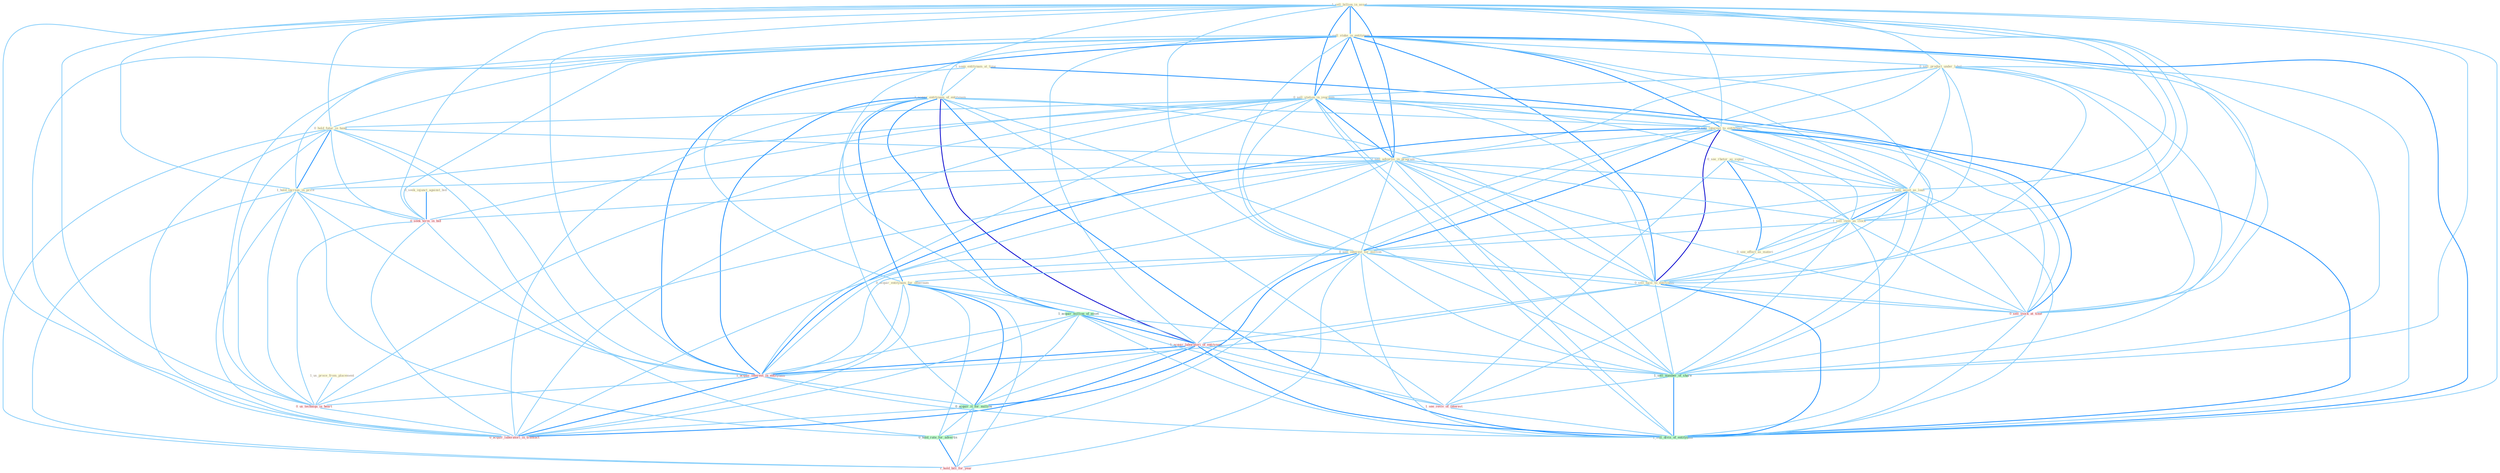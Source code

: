 Graph G{ 
    node
    [shape=polygon,style=filled,width=.5,height=.06,color="#BDFCC9",fixedsize=true,fontsize=4,
    fontcolor="#2f4f4f"];
    {node
    [color="#ffffe0", fontcolor="#8b7d6b"] "1_sell_billion_in_asset " "1_sell_stake_in_entitynam " "1_seen_entitynam_at_time " "0_sell_product_under_label " "0_sell_station_in_yearnum " "1_acquir_entitynam_of_entitynam " "0_hold_futur_in_hand " "0_see_rhetor_as_signal " "1_us_proce_from_placement " "0_sell_interest_to_entitynam " "1_sell_advertis_in_program " "1_sell_asset_as_loan " "1_hold_increas_in_price " "1_sell_item_as_clock " "0_sell_interest_for_million " "0_see_effect_as_materi " "0_seek_injunct_against_bid " "0_sell_facil_to_entitynam " "0_acquir_entitynam_for_othernum "}
{node [color="#fff0f5", fontcolor="#b22222"] "1_acquir_laboratori_of_entitynam " "0_seek_term_in_bid " "1_acquir_interest_in_entitynam " "0_us_techniqu_in_heart " "0_acquir_laboratori_in_transact " "0_sell_stock_at_time " "1_see_reviv_of_interest " "1_hold_bill_for_year "}
edge [color="#B0E2FF"];

	"1_sell_billion_in_asset " -- "1_sell_stake_in_entitynam " [w="2", color="#1e90ff" , len=0.8];
	"1_sell_billion_in_asset " -- "0_sell_product_under_label " [w="1", color="#87cefa" ];
	"1_sell_billion_in_asset " -- "0_sell_station_in_yearnum " [w="2", color="#1e90ff" , len=0.8];
	"1_sell_billion_in_asset " -- "0_hold_futur_in_hand " [w="1", color="#87cefa" ];
	"1_sell_billion_in_asset " -- "0_sell_interest_to_entitynam " [w="1", color="#87cefa" ];
	"1_sell_billion_in_asset " -- "1_sell_advertis_in_program " [w="2", color="#1e90ff" , len=0.8];
	"1_sell_billion_in_asset " -- "1_sell_asset_as_loan " [w="1", color="#87cefa" ];
	"1_sell_billion_in_asset " -- "1_hold_increas_in_price " [w="1", color="#87cefa" ];
	"1_sell_billion_in_asset " -- "1_sell_item_as_clock " [w="1", color="#87cefa" ];
	"1_sell_billion_in_asset " -- "0_sell_interest_for_million " [w="1", color="#87cefa" ];
	"1_sell_billion_in_asset " -- "0_sell_facil_to_entitynam " [w="1", color="#87cefa" ];
	"1_sell_billion_in_asset " -- "1_acquir_million_of_asset " [w="1", color="#87cefa" ];
	"1_sell_billion_in_asset " -- "0_seek_term_in_bid " [w="1", color="#87cefa" ];
	"1_sell_billion_in_asset " -- "1_acquir_interest_in_entitynam " [w="1", color="#87cefa" ];
	"1_sell_billion_in_asset " -- "0_us_techniqu_in_heart " [w="1", color="#87cefa" ];
	"1_sell_billion_in_asset " -- "0_acquir_laboratori_in_transact " [w="1", color="#87cefa" ];
	"1_sell_billion_in_asset " -- "0_sell_stock_at_time " [w="1", color="#87cefa" ];
	"1_sell_billion_in_asset " -- "1_sell_number_of_share " [w="1", color="#87cefa" ];
	"1_sell_billion_in_asset " -- "1_sell_divis_of_entitynam " [w="1", color="#87cefa" ];
	"1_sell_stake_in_entitynam " -- "0_sell_product_under_label " [w="1", color="#87cefa" ];
	"1_sell_stake_in_entitynam " -- "0_sell_station_in_yearnum " [w="2", color="#1e90ff" , len=0.8];
	"1_sell_stake_in_entitynam " -- "1_acquir_entitynam_of_entitynam " [w="1", color="#87cefa" ];
	"1_sell_stake_in_entitynam " -- "0_hold_futur_in_hand " [w="1", color="#87cefa" ];
	"1_sell_stake_in_entitynam " -- "0_sell_interest_to_entitynam " [w="2", color="#1e90ff" , len=0.8];
	"1_sell_stake_in_entitynam " -- "1_sell_advertis_in_program " [w="2", color="#1e90ff" , len=0.8];
	"1_sell_stake_in_entitynam " -- "1_sell_asset_as_loan " [w="1", color="#87cefa" ];
	"1_sell_stake_in_entitynam " -- "1_hold_increas_in_price " [w="1", color="#87cefa" ];
	"1_sell_stake_in_entitynam " -- "1_sell_item_as_clock " [w="1", color="#87cefa" ];
	"1_sell_stake_in_entitynam " -- "0_sell_interest_for_million " [w="1", color="#87cefa" ];
	"1_sell_stake_in_entitynam " -- "0_sell_facil_to_entitynam " [w="2", color="#1e90ff" , len=0.8];
	"1_sell_stake_in_entitynam " -- "1_acquir_laboratori_of_entitynam " [w="1", color="#87cefa" ];
	"1_sell_stake_in_entitynam " -- "0_seek_term_in_bid " [w="1", color="#87cefa" ];
	"1_sell_stake_in_entitynam " -- "1_acquir_interest_in_entitynam " [w="2", color="#1e90ff" , len=0.8];
	"1_sell_stake_in_entitynam " -- "0_us_techniqu_in_heart " [w="1", color="#87cefa" ];
	"1_sell_stake_in_entitynam " -- "0_acquir_laboratori_in_transact " [w="1", color="#87cefa" ];
	"1_sell_stake_in_entitynam " -- "0_sell_stock_at_time " [w="1", color="#87cefa" ];
	"1_sell_stake_in_entitynam " -- "1_sell_number_of_share " [w="1", color="#87cefa" ];
	"1_sell_stake_in_entitynam " -- "1_sell_divis_of_entitynam " [w="2", color="#1e90ff" , len=0.8];
	"1_seen_entitynam_at_time " -- "1_acquir_entitynam_of_entitynam " [w="1", color="#87cefa" ];
	"1_seen_entitynam_at_time " -- "0_acquir_entitynam_for_othernum " [w="1", color="#87cefa" ];
	"1_seen_entitynam_at_time " -- "0_sell_stock_at_time " [w="2", color="#1e90ff" , len=0.8];
	"0_sell_product_under_label " -- "0_sell_station_in_yearnum " [w="1", color="#87cefa" ];
	"0_sell_product_under_label " -- "0_sell_interest_to_entitynam " [w="1", color="#87cefa" ];
	"0_sell_product_under_label " -- "1_sell_advertis_in_program " [w="1", color="#87cefa" ];
	"0_sell_product_under_label " -- "1_sell_asset_as_loan " [w="1", color="#87cefa" ];
	"0_sell_product_under_label " -- "1_sell_item_as_clock " [w="1", color="#87cefa" ];
	"0_sell_product_under_label " -- "0_sell_interest_for_million " [w="1", color="#87cefa" ];
	"0_sell_product_under_label " -- "0_sell_facil_to_entitynam " [w="1", color="#87cefa" ];
	"0_sell_product_under_label " -- "0_sell_stock_at_time " [w="1", color="#87cefa" ];
	"0_sell_product_under_label " -- "1_sell_number_of_share " [w="1", color="#87cefa" ];
	"0_sell_product_under_label " -- "1_sell_divis_of_entitynam " [w="1", color="#87cefa" ];
	"0_sell_station_in_yearnum " -- "0_hold_futur_in_hand " [w="1", color="#87cefa" ];
	"0_sell_station_in_yearnum " -- "0_sell_interest_to_entitynam " [w="1", color="#87cefa" ];
	"0_sell_station_in_yearnum " -- "1_sell_advertis_in_program " [w="2", color="#1e90ff" , len=0.8];
	"0_sell_station_in_yearnum " -- "1_sell_asset_as_loan " [w="1", color="#87cefa" ];
	"0_sell_station_in_yearnum " -- "1_hold_increas_in_price " [w="1", color="#87cefa" ];
	"0_sell_station_in_yearnum " -- "1_sell_item_as_clock " [w="1", color="#87cefa" ];
	"0_sell_station_in_yearnum " -- "0_sell_interest_for_million " [w="1", color="#87cefa" ];
	"0_sell_station_in_yearnum " -- "0_sell_facil_to_entitynam " [w="1", color="#87cefa" ];
	"0_sell_station_in_yearnum " -- "0_seek_term_in_bid " [w="1", color="#87cefa" ];
	"0_sell_station_in_yearnum " -- "1_acquir_interest_in_entitynam " [w="1", color="#87cefa" ];
	"0_sell_station_in_yearnum " -- "0_us_techniqu_in_heart " [w="1", color="#87cefa" ];
	"0_sell_station_in_yearnum " -- "0_acquir_laboratori_in_transact " [w="1", color="#87cefa" ];
	"0_sell_station_in_yearnum " -- "0_sell_stock_at_time " [w="1", color="#87cefa" ];
	"0_sell_station_in_yearnum " -- "1_sell_number_of_share " [w="1", color="#87cefa" ];
	"0_sell_station_in_yearnum " -- "1_sell_divis_of_entitynam " [w="1", color="#87cefa" ];
	"1_acquir_entitynam_of_entitynam " -- "0_sell_interest_to_entitynam " [w="1", color="#87cefa" ];
	"1_acquir_entitynam_of_entitynam " -- "0_sell_facil_to_entitynam " [w="1", color="#87cefa" ];
	"1_acquir_entitynam_of_entitynam " -- "0_acquir_entitynam_for_othernum " [w="2", color="#1e90ff" , len=0.8];
	"1_acquir_entitynam_of_entitynam " -- "1_acquir_million_of_asset " [w="2", color="#1e90ff" , len=0.8];
	"1_acquir_entitynam_of_entitynam " -- "1_acquir_laboratori_of_entitynam " [w="3", color="#0000cd" , len=0.6];
	"1_acquir_entitynam_of_entitynam " -- "1_acquir_interest_in_entitynam " [w="2", color="#1e90ff" , len=0.8];
	"1_acquir_entitynam_of_entitynam " -- "0_acquir_it_for_million " [w="1", color="#87cefa" ];
	"1_acquir_entitynam_of_entitynam " -- "0_acquir_laboratori_in_transact " [w="1", color="#87cefa" ];
	"1_acquir_entitynam_of_entitynam " -- "1_sell_number_of_share " [w="1", color="#87cefa" ];
	"1_acquir_entitynam_of_entitynam " -- "1_see_reviv_of_interest " [w="1", color="#87cefa" ];
	"1_acquir_entitynam_of_entitynam " -- "1_sell_divis_of_entitynam " [w="2", color="#1e90ff" , len=0.8];
	"0_hold_futur_in_hand " -- "1_sell_advertis_in_program " [w="1", color="#87cefa" ];
	"0_hold_futur_in_hand " -- "1_hold_increas_in_price " [w="2", color="#1e90ff" , len=0.8];
	"0_hold_futur_in_hand " -- "0_seek_term_in_bid " [w="1", color="#87cefa" ];
	"0_hold_futur_in_hand " -- "1_acquir_interest_in_entitynam " [w="1", color="#87cefa" ];
	"0_hold_futur_in_hand " -- "0_us_techniqu_in_heart " [w="1", color="#87cefa" ];
	"0_hold_futur_in_hand " -- "0_hold_rate_for_advertis " [w="1", color="#87cefa" ];
	"0_hold_futur_in_hand " -- "0_acquir_laboratori_in_transact " [w="1", color="#87cefa" ];
	"0_hold_futur_in_hand " -- "1_hold_bill_for_year " [w="1", color="#87cefa" ];
	"0_see_rhetor_as_signal " -- "1_sell_asset_as_loan " [w="1", color="#87cefa" ];
	"0_see_rhetor_as_signal " -- "1_sell_item_as_clock " [w="1", color="#87cefa" ];
	"0_see_rhetor_as_signal " -- "0_see_effect_as_materi " [w="2", color="#1e90ff" , len=0.8];
	"0_see_rhetor_as_signal " -- "1_see_reviv_of_interest " [w="1", color="#87cefa" ];
	"1_us_proce_from_placement " -- "0_us_techniqu_in_heart " [w="1", color="#87cefa" ];
	"0_sell_interest_to_entitynam " -- "1_sell_advertis_in_program " [w="1", color="#87cefa" ];
	"0_sell_interest_to_entitynam " -- "1_sell_asset_as_loan " [w="1", color="#87cefa" ];
	"0_sell_interest_to_entitynam " -- "1_sell_item_as_clock " [w="1", color="#87cefa" ];
	"0_sell_interest_to_entitynam " -- "0_sell_interest_for_million " [w="2", color="#1e90ff" , len=0.8];
	"0_sell_interest_to_entitynam " -- "0_sell_facil_to_entitynam " [w="3", color="#0000cd" , len=0.6];
	"0_sell_interest_to_entitynam " -- "1_acquir_laboratori_of_entitynam " [w="1", color="#87cefa" ];
	"0_sell_interest_to_entitynam " -- "1_acquir_interest_in_entitynam " [w="2", color="#1e90ff" , len=0.8];
	"0_sell_interest_to_entitynam " -- "0_sell_stock_at_time " [w="1", color="#87cefa" ];
	"0_sell_interest_to_entitynam " -- "1_sell_number_of_share " [w="1", color="#87cefa" ];
	"0_sell_interest_to_entitynam " -- "1_sell_divis_of_entitynam " [w="2", color="#1e90ff" , len=0.8];
	"1_sell_advertis_in_program " -- "1_sell_asset_as_loan " [w="1", color="#87cefa" ];
	"1_sell_advertis_in_program " -- "1_hold_increas_in_price " [w="1", color="#87cefa" ];
	"1_sell_advertis_in_program " -- "1_sell_item_as_clock " [w="1", color="#87cefa" ];
	"1_sell_advertis_in_program " -- "0_sell_interest_for_million " [w="1", color="#87cefa" ];
	"1_sell_advertis_in_program " -- "0_sell_facil_to_entitynam " [w="1", color="#87cefa" ];
	"1_sell_advertis_in_program " -- "0_seek_term_in_bid " [w="1", color="#87cefa" ];
	"1_sell_advertis_in_program " -- "1_acquir_interest_in_entitynam " [w="1", color="#87cefa" ];
	"1_sell_advertis_in_program " -- "0_us_techniqu_in_heart " [w="1", color="#87cefa" ];
	"1_sell_advertis_in_program " -- "0_acquir_laboratori_in_transact " [w="1", color="#87cefa" ];
	"1_sell_advertis_in_program " -- "0_sell_stock_at_time " [w="1", color="#87cefa" ];
	"1_sell_advertis_in_program " -- "1_sell_number_of_share " [w="1", color="#87cefa" ];
	"1_sell_advertis_in_program " -- "1_sell_divis_of_entitynam " [w="1", color="#87cefa" ];
	"1_sell_asset_as_loan " -- "1_sell_item_as_clock " [w="2", color="#1e90ff" , len=0.8];
	"1_sell_asset_as_loan " -- "0_sell_interest_for_million " [w="1", color="#87cefa" ];
	"1_sell_asset_as_loan " -- "0_see_effect_as_materi " [w="1", color="#87cefa" ];
	"1_sell_asset_as_loan " -- "0_sell_facil_to_entitynam " [w="1", color="#87cefa" ];
	"1_sell_asset_as_loan " -- "0_sell_stock_at_time " [w="1", color="#87cefa" ];
	"1_sell_asset_as_loan " -- "1_sell_number_of_share " [w="1", color="#87cefa" ];
	"1_sell_asset_as_loan " -- "1_sell_divis_of_entitynam " [w="1", color="#87cefa" ];
	"1_hold_increas_in_price " -- "0_seek_term_in_bid " [w="1", color="#87cefa" ];
	"1_hold_increas_in_price " -- "1_acquir_interest_in_entitynam " [w="1", color="#87cefa" ];
	"1_hold_increas_in_price " -- "0_us_techniqu_in_heart " [w="1", color="#87cefa" ];
	"1_hold_increas_in_price " -- "0_hold_rate_for_advertis " [w="1", color="#87cefa" ];
	"1_hold_increas_in_price " -- "0_acquir_laboratori_in_transact " [w="1", color="#87cefa" ];
	"1_hold_increas_in_price " -- "1_hold_bill_for_year " [w="1", color="#87cefa" ];
	"1_sell_item_as_clock " -- "0_sell_interest_for_million " [w="1", color="#87cefa" ];
	"1_sell_item_as_clock " -- "0_see_effect_as_materi " [w="1", color="#87cefa" ];
	"1_sell_item_as_clock " -- "0_sell_facil_to_entitynam " [w="1", color="#87cefa" ];
	"1_sell_item_as_clock " -- "0_sell_stock_at_time " [w="1", color="#87cefa" ];
	"1_sell_item_as_clock " -- "1_sell_number_of_share " [w="1", color="#87cefa" ];
	"1_sell_item_as_clock " -- "1_sell_divis_of_entitynam " [w="1", color="#87cefa" ];
	"0_sell_interest_for_million " -- "0_sell_facil_to_entitynam " [w="1", color="#87cefa" ];
	"0_sell_interest_for_million " -- "0_acquir_entitynam_for_othernum " [w="1", color="#87cefa" ];
	"0_sell_interest_for_million " -- "1_acquir_interest_in_entitynam " [w="1", color="#87cefa" ];
	"0_sell_interest_for_million " -- "0_acquir_it_for_million " [w="2", color="#1e90ff" , len=0.8];
	"0_sell_interest_for_million " -- "0_hold_rate_for_advertis " [w="1", color="#87cefa" ];
	"0_sell_interest_for_million " -- "0_sell_stock_at_time " [w="1", color="#87cefa" ];
	"0_sell_interest_for_million " -- "1_sell_number_of_share " [w="1", color="#87cefa" ];
	"0_sell_interest_for_million " -- "1_hold_bill_for_year " [w="1", color="#87cefa" ];
	"0_sell_interest_for_million " -- "1_sell_divis_of_entitynam " [w="1", color="#87cefa" ];
	"0_see_effect_as_materi " -- "1_see_reviv_of_interest " [w="1", color="#87cefa" ];
	"0_seek_injunct_against_bid " -- "0_seek_term_in_bid " [w="2", color="#1e90ff" , len=0.8];
	"0_sell_facil_to_entitynam " -- "1_acquir_laboratori_of_entitynam " [w="1", color="#87cefa" ];
	"0_sell_facil_to_entitynam " -- "1_acquir_interest_in_entitynam " [w="1", color="#87cefa" ];
	"0_sell_facil_to_entitynam " -- "0_sell_stock_at_time " [w="1", color="#87cefa" ];
	"0_sell_facil_to_entitynam " -- "1_sell_number_of_share " [w="1", color="#87cefa" ];
	"0_sell_facil_to_entitynam " -- "1_sell_divis_of_entitynam " [w="2", color="#1e90ff" , len=0.8];
	"0_acquir_entitynam_for_othernum " -- "1_acquir_million_of_asset " [w="1", color="#87cefa" ];
	"0_acquir_entitynam_for_othernum " -- "1_acquir_laboratori_of_entitynam " [w="1", color="#87cefa" ];
	"0_acquir_entitynam_for_othernum " -- "1_acquir_interest_in_entitynam " [w="1", color="#87cefa" ];
	"0_acquir_entitynam_for_othernum " -- "0_acquir_it_for_million " [w="2", color="#1e90ff" , len=0.8];
	"0_acquir_entitynam_for_othernum " -- "0_hold_rate_for_advertis " [w="1", color="#87cefa" ];
	"0_acquir_entitynam_for_othernum " -- "0_acquir_laboratori_in_transact " [w="1", color="#87cefa" ];
	"0_acquir_entitynam_for_othernum " -- "1_hold_bill_for_year " [w="1", color="#87cefa" ];
	"1_acquir_million_of_asset " -- "1_acquir_laboratori_of_entitynam " [w="2", color="#1e90ff" , len=0.8];
	"1_acquir_million_of_asset " -- "1_acquir_interest_in_entitynam " [w="1", color="#87cefa" ];
	"1_acquir_million_of_asset " -- "0_acquir_it_for_million " [w="1", color="#87cefa" ];
	"1_acquir_million_of_asset " -- "0_acquir_laboratori_in_transact " [w="1", color="#87cefa" ];
	"1_acquir_million_of_asset " -- "1_sell_number_of_share " [w="1", color="#87cefa" ];
	"1_acquir_million_of_asset " -- "1_see_reviv_of_interest " [w="1", color="#87cefa" ];
	"1_acquir_million_of_asset " -- "1_sell_divis_of_entitynam " [w="1", color="#87cefa" ];
	"1_acquir_laboratori_of_entitynam " -- "1_acquir_interest_in_entitynam " [w="2", color="#1e90ff" , len=0.8];
	"1_acquir_laboratori_of_entitynam " -- "0_acquir_it_for_million " [w="1", color="#87cefa" ];
	"1_acquir_laboratori_of_entitynam " -- "0_acquir_laboratori_in_transact " [w="2", color="#1e90ff" , len=0.8];
	"1_acquir_laboratori_of_entitynam " -- "1_sell_number_of_share " [w="1", color="#87cefa" ];
	"1_acquir_laboratori_of_entitynam " -- "1_see_reviv_of_interest " [w="1", color="#87cefa" ];
	"1_acquir_laboratori_of_entitynam " -- "1_sell_divis_of_entitynam " [w="2", color="#1e90ff" , len=0.8];
	"0_seek_term_in_bid " -- "1_acquir_interest_in_entitynam " [w="1", color="#87cefa" ];
	"0_seek_term_in_bid " -- "0_us_techniqu_in_heart " [w="1", color="#87cefa" ];
	"0_seek_term_in_bid " -- "0_acquir_laboratori_in_transact " [w="1", color="#87cefa" ];
	"1_acquir_interest_in_entitynam " -- "0_us_techniqu_in_heart " [w="1", color="#87cefa" ];
	"1_acquir_interest_in_entitynam " -- "0_acquir_it_for_million " [w="1", color="#87cefa" ];
	"1_acquir_interest_in_entitynam " -- "0_acquir_laboratori_in_transact " [w="2", color="#1e90ff" , len=0.8];
	"1_acquir_interest_in_entitynam " -- "1_sell_divis_of_entitynam " [w="1", color="#87cefa" ];
	"0_us_techniqu_in_heart " -- "0_acquir_laboratori_in_transact " [w="1", color="#87cefa" ];
	"0_acquir_it_for_million " -- "0_hold_rate_for_advertis " [w="1", color="#87cefa" ];
	"0_acquir_it_for_million " -- "0_acquir_laboratori_in_transact " [w="1", color="#87cefa" ];
	"0_acquir_it_for_million " -- "1_hold_bill_for_year " [w="1", color="#87cefa" ];
	"0_hold_rate_for_advertis " -- "1_hold_bill_for_year " [w="2", color="#1e90ff" , len=0.8];
	"0_sell_stock_at_time " -- "1_sell_number_of_share " [w="1", color="#87cefa" ];
	"0_sell_stock_at_time " -- "1_sell_divis_of_entitynam " [w="1", color="#87cefa" ];
	"1_sell_number_of_share " -- "1_see_reviv_of_interest " [w="1", color="#87cefa" ];
	"1_sell_number_of_share " -- "1_sell_divis_of_entitynam " [w="2", color="#1e90ff" , len=0.8];
	"1_see_reviv_of_interest " -- "1_sell_divis_of_entitynam " [w="1", color="#87cefa" ];
}